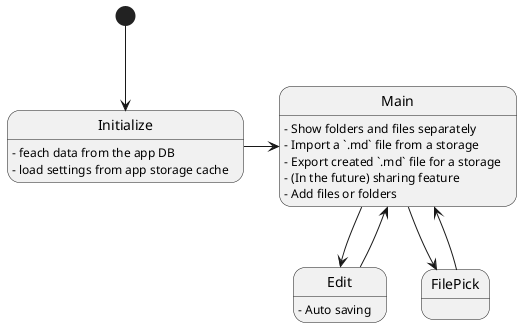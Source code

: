 @startuml

' State machine
[*] --> Initialize
Initialize -> Main
Main --> Edit
Edit --> Main

Main --> FilePick
FilePick --> Main


' Descriptin
Initialize : - feach data from the app DB
Initialize : - load settings from app storage cache

Main : - Show folders and files separately
Main : - Import a `.md` file from a storage
Main : - Export created `.md` file for a storage
Main : - (In the future) sharing feature
Main : - Add files or folders

Edit : - Auto saving

@enduml
